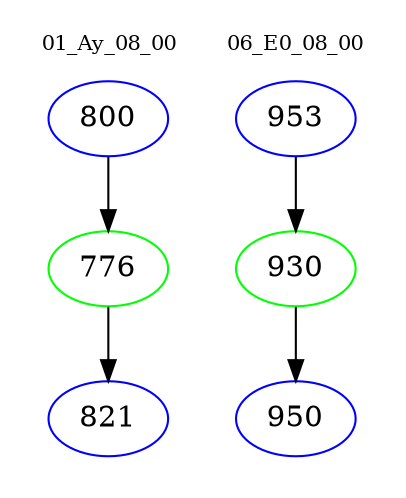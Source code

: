 digraph{
subgraph cluster_0 {
color = white
label = "01_Ay_08_00";
fontsize=10;
T0_800 [label="800", color="blue"]
T0_800 -> T0_776 [color="black"]
T0_776 [label="776", color="green"]
T0_776 -> T0_821 [color="black"]
T0_821 [label="821", color="blue"]
}
subgraph cluster_1 {
color = white
label = "06_E0_08_00";
fontsize=10;
T1_953 [label="953", color="blue"]
T1_953 -> T1_930 [color="black"]
T1_930 [label="930", color="green"]
T1_930 -> T1_950 [color="black"]
T1_950 [label="950", color="blue"]
}
}
